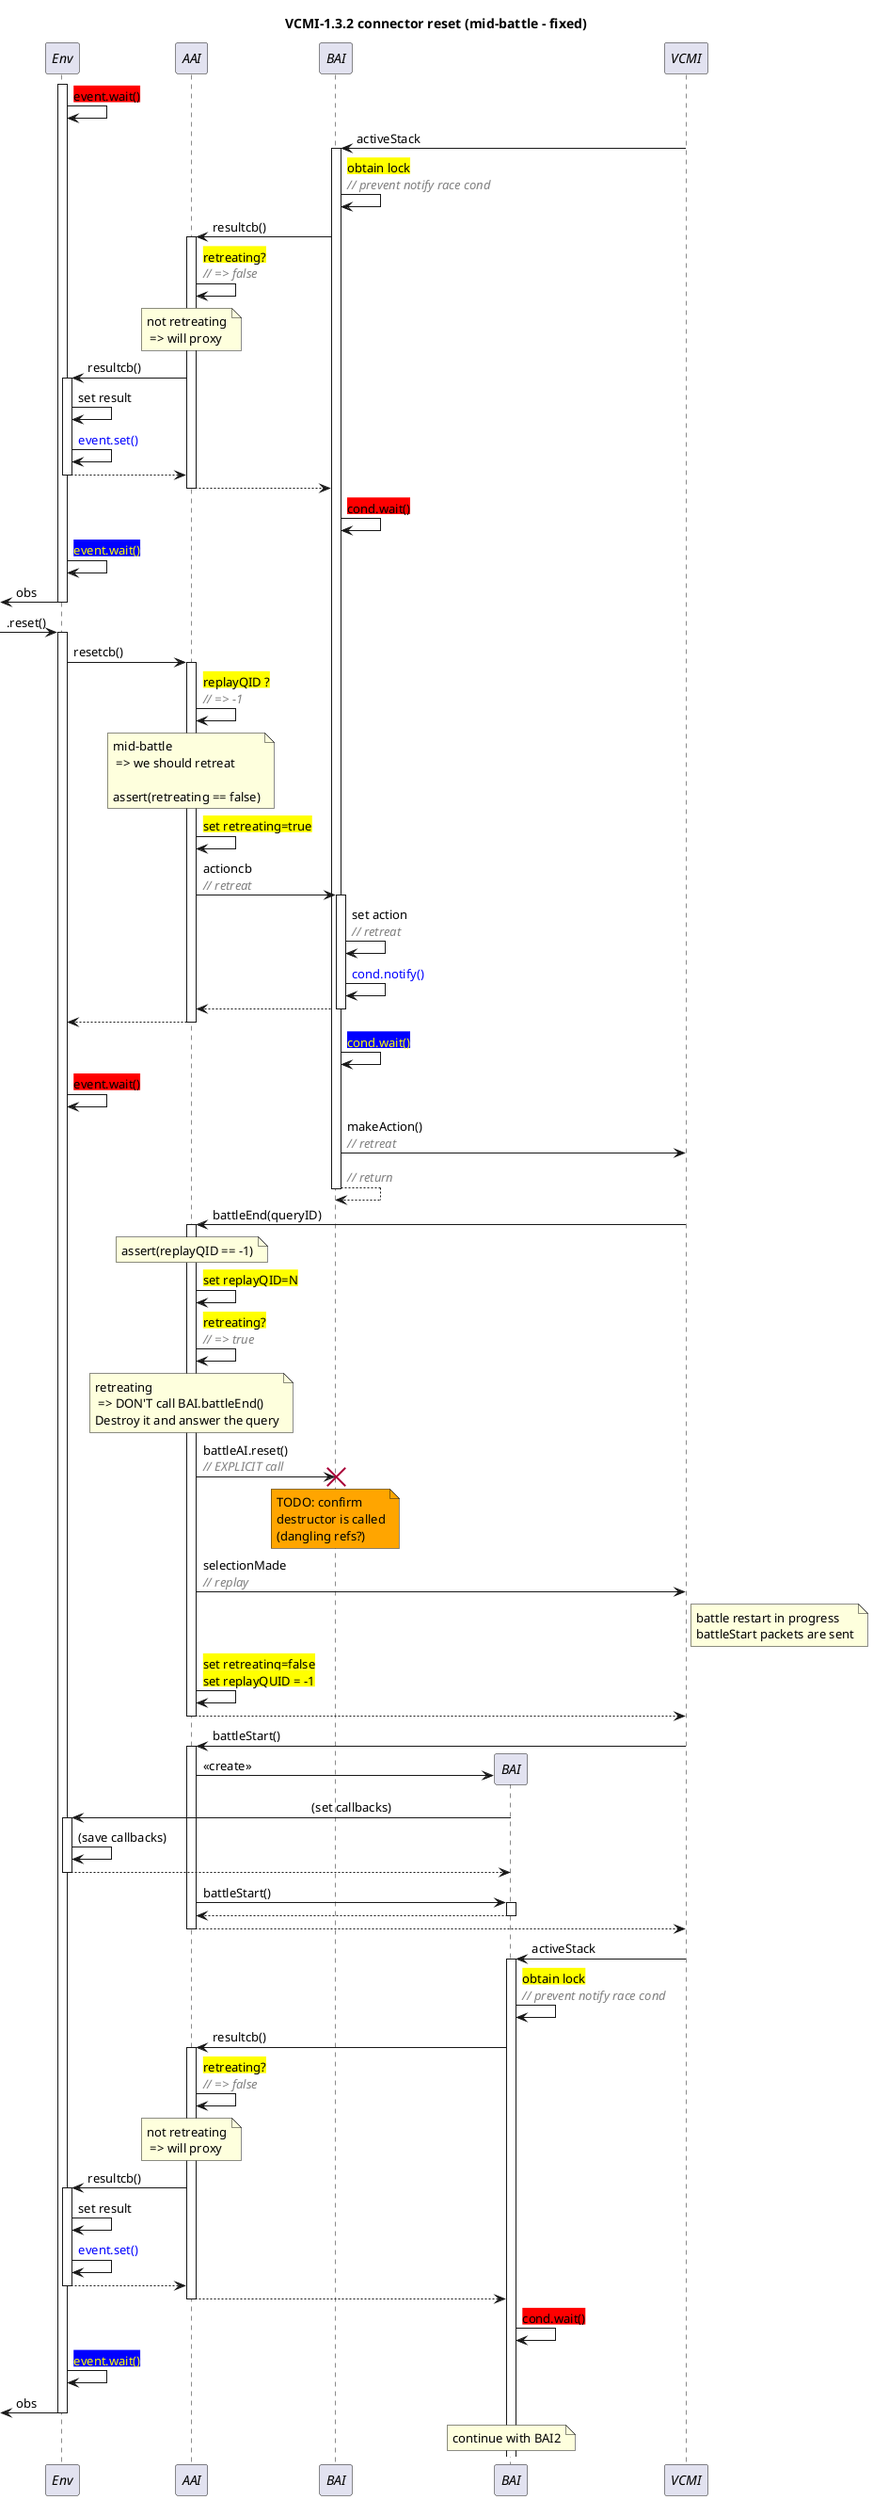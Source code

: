 @startuml "vcmi-1.32-reset-midbattle"

title "VCMI-1.3.2 connector reset (mid-battle - fixed)"

skinparam sequenceBoxBorderColor #FFF

!$nbsp = "<U+00A0>"

' workaround the fact that text alignment can only be
' set globally. Using hspace(n) returns N monospaced
' $nbsp chars
!function $hspace($length)
  !$res = ""
  !$i = $length
  !while $i > 0
    !$res = $res + $nbsp
    !$i = $i - 1
  !endwhile
  !return "<font:monospaced>"+$res+"</font>"
!endfunction

!function $desc($txt)
  !return "<font:Arial><color:Gray><i>// "+$txt+"</i></color></font>"
!endfunction

!function $wait($type, $set)
  !if ($set == 0)
    !return "<back:red>"+$type+".wait()</back>"
  !endif

  !return "<color:yellow><back:blue>"+$type+".wait()</back></color>"
!endfunction

!function $cond_notify()
  !return "<color:blue>cond.notify()</color>"
!endfunction

!function $event_set()
  !return "<color:blue>event.set()</color>"
!endfunction

!function $lock()
  !return "<back:yellow>obtain lock</back>\n"+$desc("prevent notify race cond")
!endfunction

participant "//Env//" as env
participant "//AAI//" as AAI
participant "//BAI//" as BAI
participant "//BAI//" as BAI2
participant "//VCMI//" as vcmi

activate env
env -> env : $wait(event,0)

vcmi -> BAI : activeStack
activate BAI
BAI -> BAI : $lock()
BAI -> AAI : resultcb()
activate AAI
AAI -> AAI : <back:yellow>retreating?</back>\n$desc("=> false")
note over AAI: not retreating\n => will proxy
AAI -> env : resultcb()
activate env
env -> env : set result
env -> env : $event_set()
env --> AAI :
deactivate env
AAI --> BAI :
deactivate AAI
BAI -> BAI : $wait(cond,0)
env -> env : $wait(event,1)
[<- env : obs
deactivate env

[-> env : .reset()
activate env

env -> AAI : resetcb()
activate AAI
AAI -> AAI : <back:yellow>replayQID ?</back>\n$desc("=> -1")
note over AAI : mid-battle\n => we should retreat\n\nassert(retreating == false)
AAI -> AAI : <back:yellow>set retreating=true</back>
AAI -> BAI : actioncb\n$desc(retreat)
activate BAI
BAI -> BAI : set action\n$desc(retreat)
BAI -> BAI : $cond_notify()
BAI --> AAI :
deactivate BAI
AAI --> env :
deactivate AAI
BAI -> BAI : $wait(cond,1)
env -> env : $wait(event,0)
BAI -> vcmi : makeAction()\n$desc(retreat)
BAI --> BAI : $desc(return)
deactivate BAI

' ' ----------------------------- DEBUG REPLACEMENT START
' activate env
' ' ----------------------------- DEBUG REPLACEMENT END


vcmi -> AAI : battleEnd(queryID)
activate AAI
note over AAI: assert(replayQID == -1)
AAI -> AAI : <back:yellow>set replayQID=N</back>

AAI -> AAI : <back:yellow>retreating?</back>\n$desc("=> true")
note over AAI: retreating\n => DON'T call BAI.battleEnd()\nDestroy it and answer the query

AAI -> BAI : battleAI.reset()\n$desc("EXPLICIT call")
note over BAI #orange: TODO: confirm\ndestructor is called\n(dangling refs?)
destroy BAI

AAI -> vcmi : selectionMade\n$desc(replay)
note right of vcmi
battle restart in progress
battleStart packets are sent
end note


AAI -> AAI : <back:yellow>set retreating=false\n<back:yellow>set replayQUID = -1

AAI --> vcmi :
deactivate AAI

vcmi -> AAI : battleStart()
activate AAI
create BAI2
AAI -> BAI2 : <<create>>
BAI2 -> env : $hspace(30) (set callbacks)
activate env
env -> env : (save callbacks)
env --> BAI2 :
deactivate env
AAI -> BAI2 : battleStart()
activate BAI2
BAI2 --> AAI :
deactivate BAI2
AAI --> vcmi :
deactivate AAI

vcmi -> BAI2 : activeStack
activate BAI2
BAI2 -> BAI2 : $lock()
BAI2 -> AAI : resultcb()
activate AAI
AAI -> AAI : <back:yellow>retreating?</back>\n$desc("=> false")
note over AAI: not retreating\n => will proxy
AAI -> env : resultcb()
activate env
env -> env : set result
env -> env : $event_set()
env --> AAI :
deactivate env
AAI --> BAI2 :
deactivate AAI
BAI2 -> BAI2 : $wait(cond,0)
env -> env : $wait(event,1)
[<- env : obs
deactivate env

note over BAI2 : continue with BAI2

@enduml
